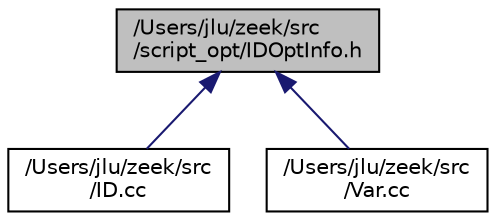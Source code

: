 digraph "/Users/jlu/zeek/src/script_opt/IDOptInfo.h"
{
 // LATEX_PDF_SIZE
  edge [fontname="Helvetica",fontsize="10",labelfontname="Helvetica",labelfontsize="10"];
  node [fontname="Helvetica",fontsize="10",shape=record];
  Node1 [label="/Users/jlu/zeek/src\l/script_opt/IDOptInfo.h",height=0.2,width=0.4,color="black", fillcolor="grey75", style="filled", fontcolor="black",tooltip=" "];
  Node1 -> Node2 [dir="back",color="midnightblue",fontsize="10",style="solid",fontname="Helvetica"];
  Node2 [label="/Users/jlu/zeek/src\l/ID.cc",height=0.2,width=0.4,color="black", fillcolor="white", style="filled",URL="$d1/d5f/ID_8cc.html",tooltip=" "];
  Node1 -> Node3 [dir="back",color="midnightblue",fontsize="10",style="solid",fontname="Helvetica"];
  Node3 [label="/Users/jlu/zeek/src\l/Var.cc",height=0.2,width=0.4,color="black", fillcolor="white", style="filled",URL="$d9/d1c/Var_8cc.html",tooltip=" "];
}
